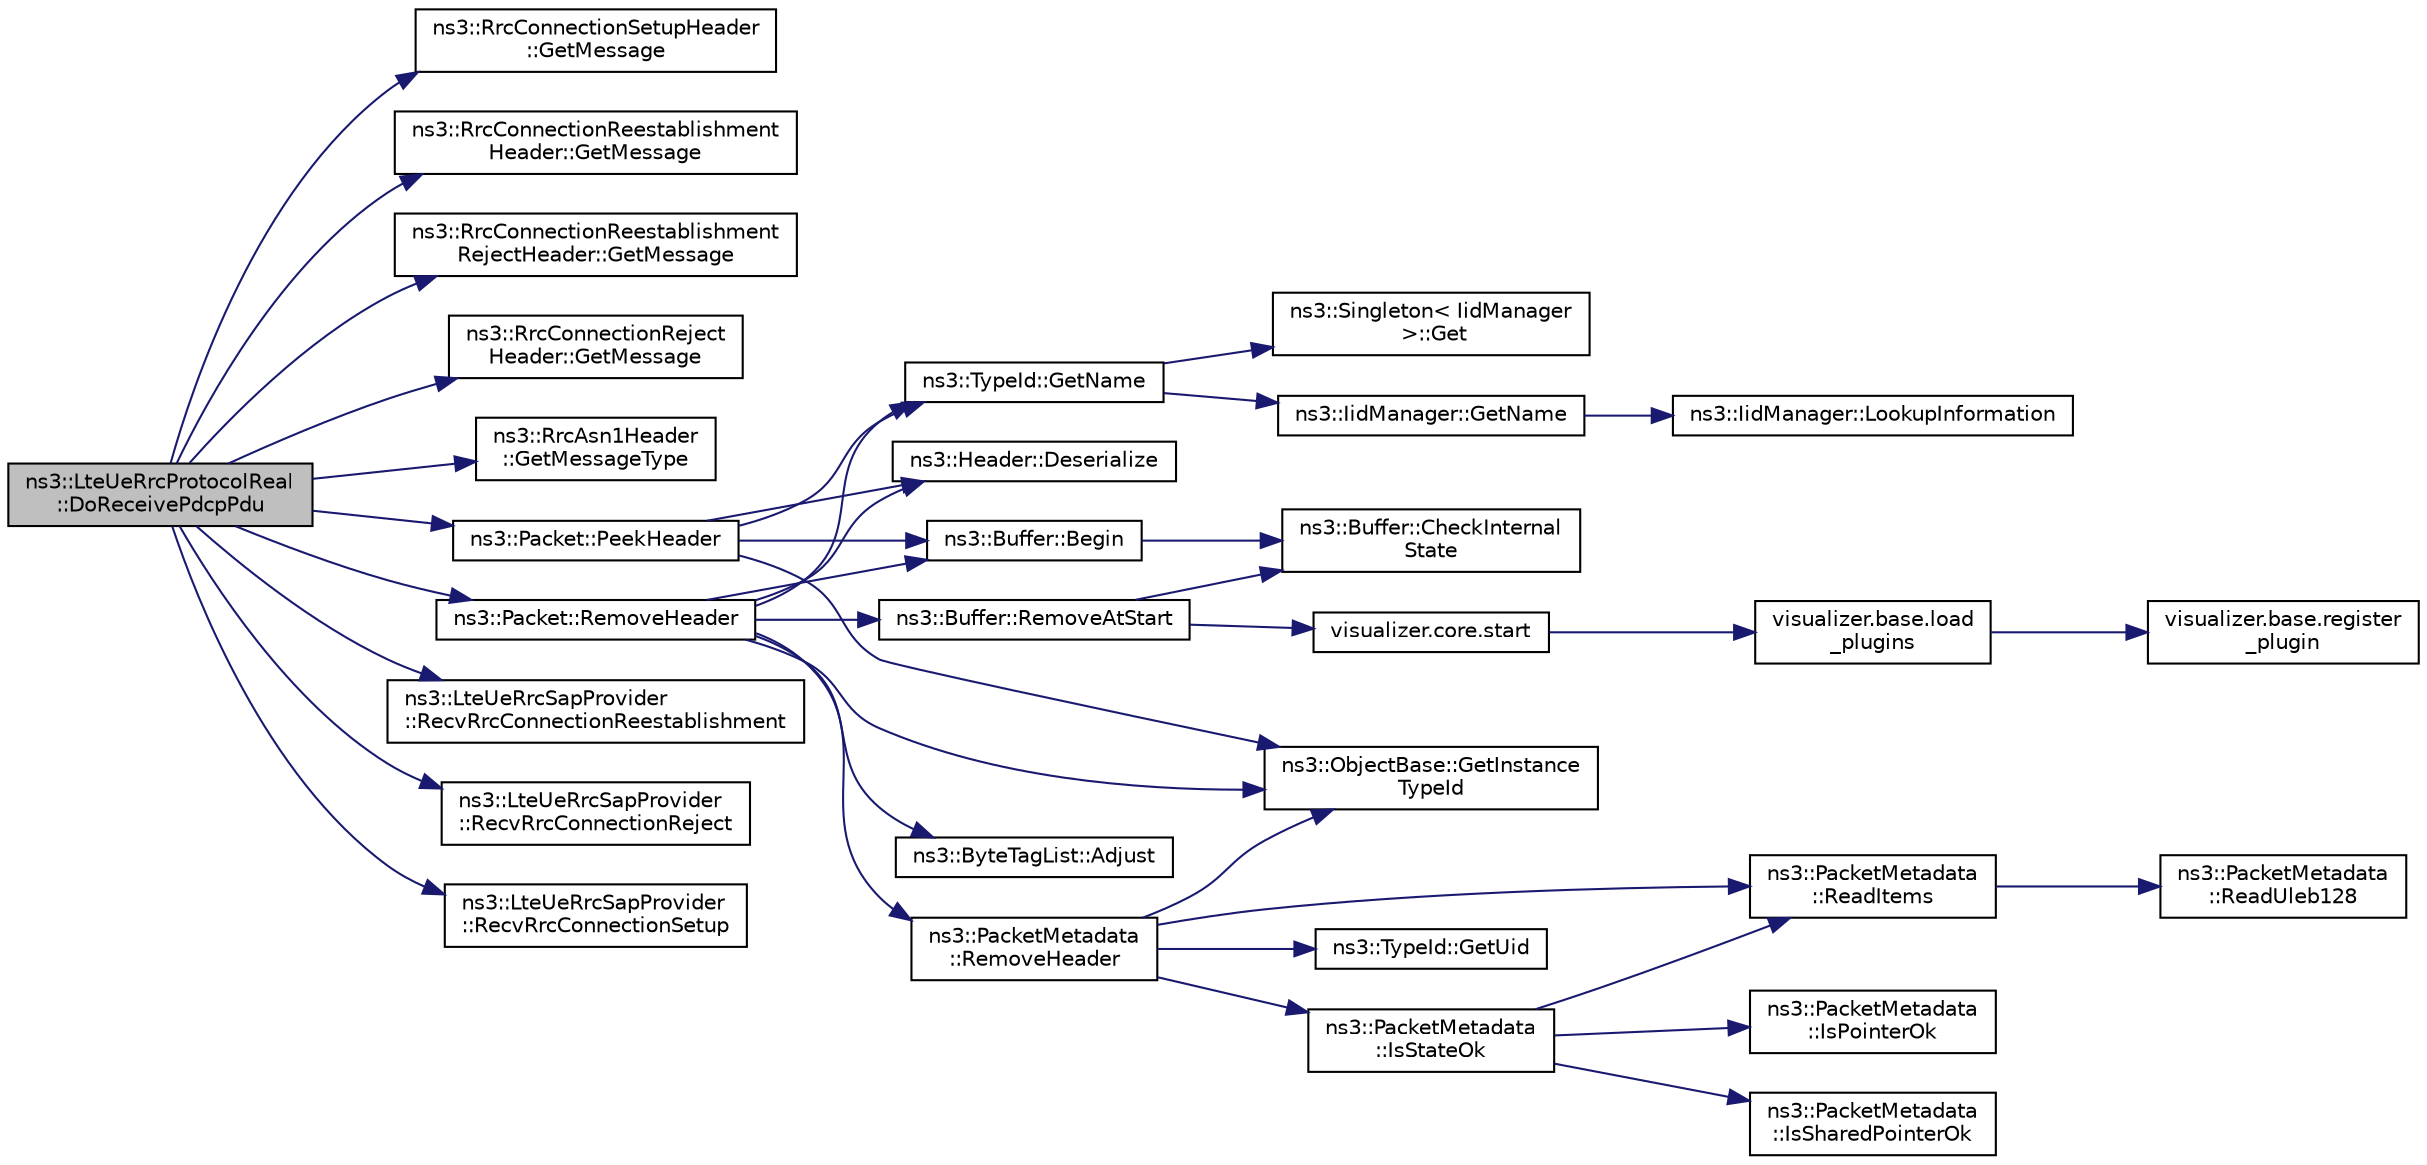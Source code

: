 digraph "ns3::LteUeRrcProtocolReal::DoReceivePdcpPdu"
{
 // LATEX_PDF_SIZE
  edge [fontname="Helvetica",fontsize="10",labelfontname="Helvetica",labelfontsize="10"];
  node [fontname="Helvetica",fontsize="10",shape=record];
  rankdir="LR";
  Node1 [label="ns3::LteUeRrcProtocolReal\l::DoReceivePdcpPdu",height=0.2,width=0.4,color="black", fillcolor="grey75", style="filled", fontcolor="black",tooltip="Receive PDCP PDU function."];
  Node1 -> Node2 [color="midnightblue",fontsize="10",style="solid",fontname="Helvetica"];
  Node2 [label="ns3::RrcConnectionSetupHeader\l::GetMessage",height=0.2,width=0.4,color="black", fillcolor="white", style="filled",URL="$classns3_1_1_rrc_connection_setup_header.html#a31ca15f9eac0359dff99a8039706c549",tooltip="Returns a RrcConnectionSetup IE from the values in the class attributes."];
  Node1 -> Node3 [color="midnightblue",fontsize="10",style="solid",fontname="Helvetica"];
  Node3 [label="ns3::RrcConnectionReestablishment\lHeader::GetMessage",height=0.2,width=0.4,color="black", fillcolor="white", style="filled",URL="$classns3_1_1_rrc_connection_reestablishment_header.html#a38e6760a8dae3035ce7878d4d220e6fb",tooltip="Returns a RrcConnectionReestablishment IE from the values in the class attributes."];
  Node1 -> Node4 [color="midnightblue",fontsize="10",style="solid",fontname="Helvetica"];
  Node4 [label="ns3::RrcConnectionReestablishment\lRejectHeader::GetMessage",height=0.2,width=0.4,color="black", fillcolor="white", style="filled",URL="$classns3_1_1_rrc_connection_reestablishment_reject_header.html#afc1f5803e09e95517ecb00aaefdc85a9",tooltip="Returns a RrcConnectionReestablishmentReject IE from the values in the class attributes."];
  Node1 -> Node5 [color="midnightblue",fontsize="10",style="solid",fontname="Helvetica"];
  Node5 [label="ns3::RrcConnectionReject\lHeader::GetMessage",height=0.2,width=0.4,color="black", fillcolor="white", style="filled",URL="$classns3_1_1_rrc_connection_reject_header.html#aa848c50b1dd1a84a8c85725789c07464",tooltip="Returns a RrcConnectionReject IE from the values in the class attributes."];
  Node1 -> Node6 [color="midnightblue",fontsize="10",style="solid",fontname="Helvetica"];
  Node6 [label="ns3::RrcAsn1Header\l::GetMessageType",height=0.2,width=0.4,color="black", fillcolor="white", style="filled",URL="$classns3_1_1_rrc_asn1_header.html#ad7abf4d70e7d8e9412a224ea7c50ef57",tooltip="Get message type."];
  Node1 -> Node7 [color="midnightblue",fontsize="10",style="solid",fontname="Helvetica"];
  Node7 [label="ns3::Packet::PeekHeader",height=0.2,width=0.4,color="black", fillcolor="white", style="filled",URL="$classns3_1_1_packet.html#acc152757db7d44974640b089335b7003",tooltip="Deserialize but does not remove the header from the internal buffer."];
  Node7 -> Node8 [color="midnightblue",fontsize="10",style="solid",fontname="Helvetica"];
  Node8 [label="ns3::Buffer::Begin",height=0.2,width=0.4,color="black", fillcolor="white", style="filled",URL="$classns3_1_1_buffer.html#acb977a0179de9abe4e295ce22023b4ca",tooltip=" "];
  Node8 -> Node9 [color="midnightblue",fontsize="10",style="solid",fontname="Helvetica"];
  Node9 [label="ns3::Buffer::CheckInternal\lState",height=0.2,width=0.4,color="black", fillcolor="white", style="filled",URL="$classns3_1_1_buffer.html#a200897ee202518b0d2bf91ead4e82be9",tooltip="Checks the internal buffer structures consistency."];
  Node7 -> Node10 [color="midnightblue",fontsize="10",style="solid",fontname="Helvetica"];
  Node10 [label="ns3::Header::Deserialize",height=0.2,width=0.4,color="black", fillcolor="white", style="filled",URL="$classns3_1_1_header.html#a78be9400bb66b2a8543606f395ef5396",tooltip=" "];
  Node7 -> Node11 [color="midnightblue",fontsize="10",style="solid",fontname="Helvetica"];
  Node11 [label="ns3::ObjectBase::GetInstance\lTypeId",height=0.2,width=0.4,color="black", fillcolor="white", style="filled",URL="$classns3_1_1_object_base.html#abe5b43a6f5b99a92a4c3122db31f06fb",tooltip="Get the most derived TypeId for this Object."];
  Node7 -> Node12 [color="midnightblue",fontsize="10",style="solid",fontname="Helvetica"];
  Node12 [label="ns3::TypeId::GetName",height=0.2,width=0.4,color="black", fillcolor="white", style="filled",URL="$classns3_1_1_type_id.html#abc4965475a579c2afdc668d7a7d58374",tooltip="Get the name."];
  Node12 -> Node13 [color="midnightblue",fontsize="10",style="solid",fontname="Helvetica"];
  Node13 [label="ns3::Singleton\< IidManager\l \>::Get",height=0.2,width=0.4,color="black", fillcolor="white", style="filled",URL="$classns3_1_1_singleton.html#a80a2cd3c25a27ea72add7a9f7a141ffa",tooltip="Get a pointer to the singleton instance."];
  Node12 -> Node14 [color="midnightblue",fontsize="10",style="solid",fontname="Helvetica"];
  Node14 [label="ns3::IidManager::GetName",height=0.2,width=0.4,color="black", fillcolor="white", style="filled",URL="$classns3_1_1_iid_manager.html#a6658aaa8120efd885e98addb76a6f1d4",tooltip="Get the name of a type id."];
  Node14 -> Node15 [color="midnightblue",fontsize="10",style="solid",fontname="Helvetica"];
  Node15 [label="ns3::IidManager::LookupInformation",height=0.2,width=0.4,color="black", fillcolor="white", style="filled",URL="$classns3_1_1_iid_manager.html#a84af06b798b21fa700469a3ac5f65f3f",tooltip="Retrieve the information record for a type."];
  Node1 -> Node16 [color="midnightblue",fontsize="10",style="solid",fontname="Helvetica"];
  Node16 [label="ns3::LteUeRrcSapProvider\l::RecvRrcConnectionReestablishment",height=0.2,width=0.4,color="black", fillcolor="white", style="filled",URL="$classns3_1_1_lte_ue_rrc_sap_provider.html#ad9a7cb57c2dda4aade5d2a6a1f36c414",tooltip="Receive an RRCConnectionReestablishment message from the serving eNodeB during an RRC connection re-e..."];
  Node1 -> Node17 [color="midnightblue",fontsize="10",style="solid",fontname="Helvetica"];
  Node17 [label="ns3::LteUeRrcSapProvider\l::RecvRrcConnectionReject",height=0.2,width=0.4,color="black", fillcolor="white", style="filled",URL="$classns3_1_1_lte_ue_rrc_sap_provider.html#a20b96bb1978b23963670d0d3b62bcb35",tooltip="Receive an RRCConnectionReject message from the serving eNodeB during an RRC connection establishment..."];
  Node1 -> Node18 [color="midnightblue",fontsize="10",style="solid",fontname="Helvetica"];
  Node18 [label="ns3::LteUeRrcSapProvider\l::RecvRrcConnectionSetup",height=0.2,width=0.4,color="black", fillcolor="white", style="filled",URL="$classns3_1_1_lte_ue_rrc_sap_provider.html#aad40c881f56b67a46fed66e19e7e6ab0",tooltip="Receive an RRCConnectionSetup message from the serving eNodeB during an RRC connection establishment ..."];
  Node1 -> Node19 [color="midnightblue",fontsize="10",style="solid",fontname="Helvetica"];
  Node19 [label="ns3::Packet::RemoveHeader",height=0.2,width=0.4,color="black", fillcolor="white", style="filled",URL="$classns3_1_1_packet.html#a0961eccf975d75f902d40956c93ba63e",tooltip="Deserialize and remove the header from the internal buffer."];
  Node19 -> Node20 [color="midnightblue",fontsize="10",style="solid",fontname="Helvetica"];
  Node20 [label="ns3::ByteTagList::Adjust",height=0.2,width=0.4,color="black", fillcolor="white", style="filled",URL="$classns3_1_1_byte_tag_list.html#a1fec06d7e6daaf8039cf2a148e4090f2",tooltip="Adjust the offsets stored internally by the adjustment delta."];
  Node19 -> Node8 [color="midnightblue",fontsize="10",style="solid",fontname="Helvetica"];
  Node19 -> Node10 [color="midnightblue",fontsize="10",style="solid",fontname="Helvetica"];
  Node19 -> Node11 [color="midnightblue",fontsize="10",style="solid",fontname="Helvetica"];
  Node19 -> Node12 [color="midnightblue",fontsize="10",style="solid",fontname="Helvetica"];
  Node19 -> Node21 [color="midnightblue",fontsize="10",style="solid",fontname="Helvetica"];
  Node21 [label="ns3::Buffer::RemoveAtStart",height=0.2,width=0.4,color="black", fillcolor="white", style="filled",URL="$classns3_1_1_buffer.html#adeecbb3e8f518aec6fee0437578ade4b",tooltip=" "];
  Node21 -> Node9 [color="midnightblue",fontsize="10",style="solid",fontname="Helvetica"];
  Node21 -> Node22 [color="midnightblue",fontsize="10",style="solid",fontname="Helvetica"];
  Node22 [label="visualizer.core.start",height=0.2,width=0.4,color="black", fillcolor="white", style="filled",URL="$namespacevisualizer_1_1core.html#a2a35e5d8a34af358b508dac8635754e0",tooltip=" "];
  Node22 -> Node23 [color="midnightblue",fontsize="10",style="solid",fontname="Helvetica"];
  Node23 [label="visualizer.base.load\l_plugins",height=0.2,width=0.4,color="black", fillcolor="white", style="filled",URL="$namespacevisualizer_1_1base.html#ad171497a5ff1afe0a73bedaebf35448f",tooltip=" "];
  Node23 -> Node24 [color="midnightblue",fontsize="10",style="solid",fontname="Helvetica"];
  Node24 [label="visualizer.base.register\l_plugin",height=0.2,width=0.4,color="black", fillcolor="white", style="filled",URL="$namespacevisualizer_1_1base.html#a6b0ffcff1e17ec4027496f50177e5b9e",tooltip=" "];
  Node19 -> Node25 [color="midnightblue",fontsize="10",style="solid",fontname="Helvetica"];
  Node25 [label="ns3::PacketMetadata\l::RemoveHeader",height=0.2,width=0.4,color="black", fillcolor="white", style="filled",URL="$classns3_1_1_packet_metadata.html#afa8a589ec783d4998516d7f39f21242d",tooltip="Remove an header."];
  Node25 -> Node11 [color="midnightblue",fontsize="10",style="solid",fontname="Helvetica"];
  Node25 -> Node26 [color="midnightblue",fontsize="10",style="solid",fontname="Helvetica"];
  Node26 [label="ns3::TypeId::GetUid",height=0.2,width=0.4,color="black", fillcolor="white", style="filled",URL="$classns3_1_1_type_id.html#a429535085325d6f926724771446d9047",tooltip="Get the internal id of this TypeId."];
  Node25 -> Node27 [color="midnightblue",fontsize="10",style="solid",fontname="Helvetica"];
  Node27 [label="ns3::PacketMetadata\l::IsStateOk",height=0.2,width=0.4,color="black", fillcolor="white", style="filled",URL="$classns3_1_1_packet_metadata.html#a547dc7d09f1b2d41a28445a91c2fcf37",tooltip="Check if the metadata state is ok."];
  Node27 -> Node28 [color="midnightblue",fontsize="10",style="solid",fontname="Helvetica"];
  Node28 [label="ns3::PacketMetadata\l::IsPointerOk",height=0.2,width=0.4,color="black", fillcolor="white", style="filled",URL="$classns3_1_1_packet_metadata.html#ac6fcebd163b3655b041476c3277102c1",tooltip="Check if the position is valid."];
  Node27 -> Node29 [color="midnightblue",fontsize="10",style="solid",fontname="Helvetica"];
  Node29 [label="ns3::PacketMetadata\l::IsSharedPointerOk",height=0.2,width=0.4,color="black", fillcolor="white", style="filled",URL="$classns3_1_1_packet_metadata.html#ac9e6db729cae99e9755981de02f3ffa0",tooltip="Check if the position is valid."];
  Node27 -> Node30 [color="midnightblue",fontsize="10",style="solid",fontname="Helvetica"];
  Node30 [label="ns3::PacketMetadata\l::ReadItems",height=0.2,width=0.4,color="black", fillcolor="white", style="filled",URL="$classns3_1_1_packet_metadata.html#a7fe144386274167b6aac05ac0a0cdf6f",tooltip="Read items."];
  Node30 -> Node31 [color="midnightblue",fontsize="10",style="solid",fontname="Helvetica"];
  Node31 [label="ns3::PacketMetadata\l::ReadUleb128",height=0.2,width=0.4,color="black", fillcolor="white", style="filled",URL="$classns3_1_1_packet_metadata.html#a7378e5fe71fcefd939f19c1669e54c79",tooltip="Read a ULEB128 (Unsigned Little Endian Base 128) coded number."];
  Node25 -> Node30 [color="midnightblue",fontsize="10",style="solid",fontname="Helvetica"];
}

